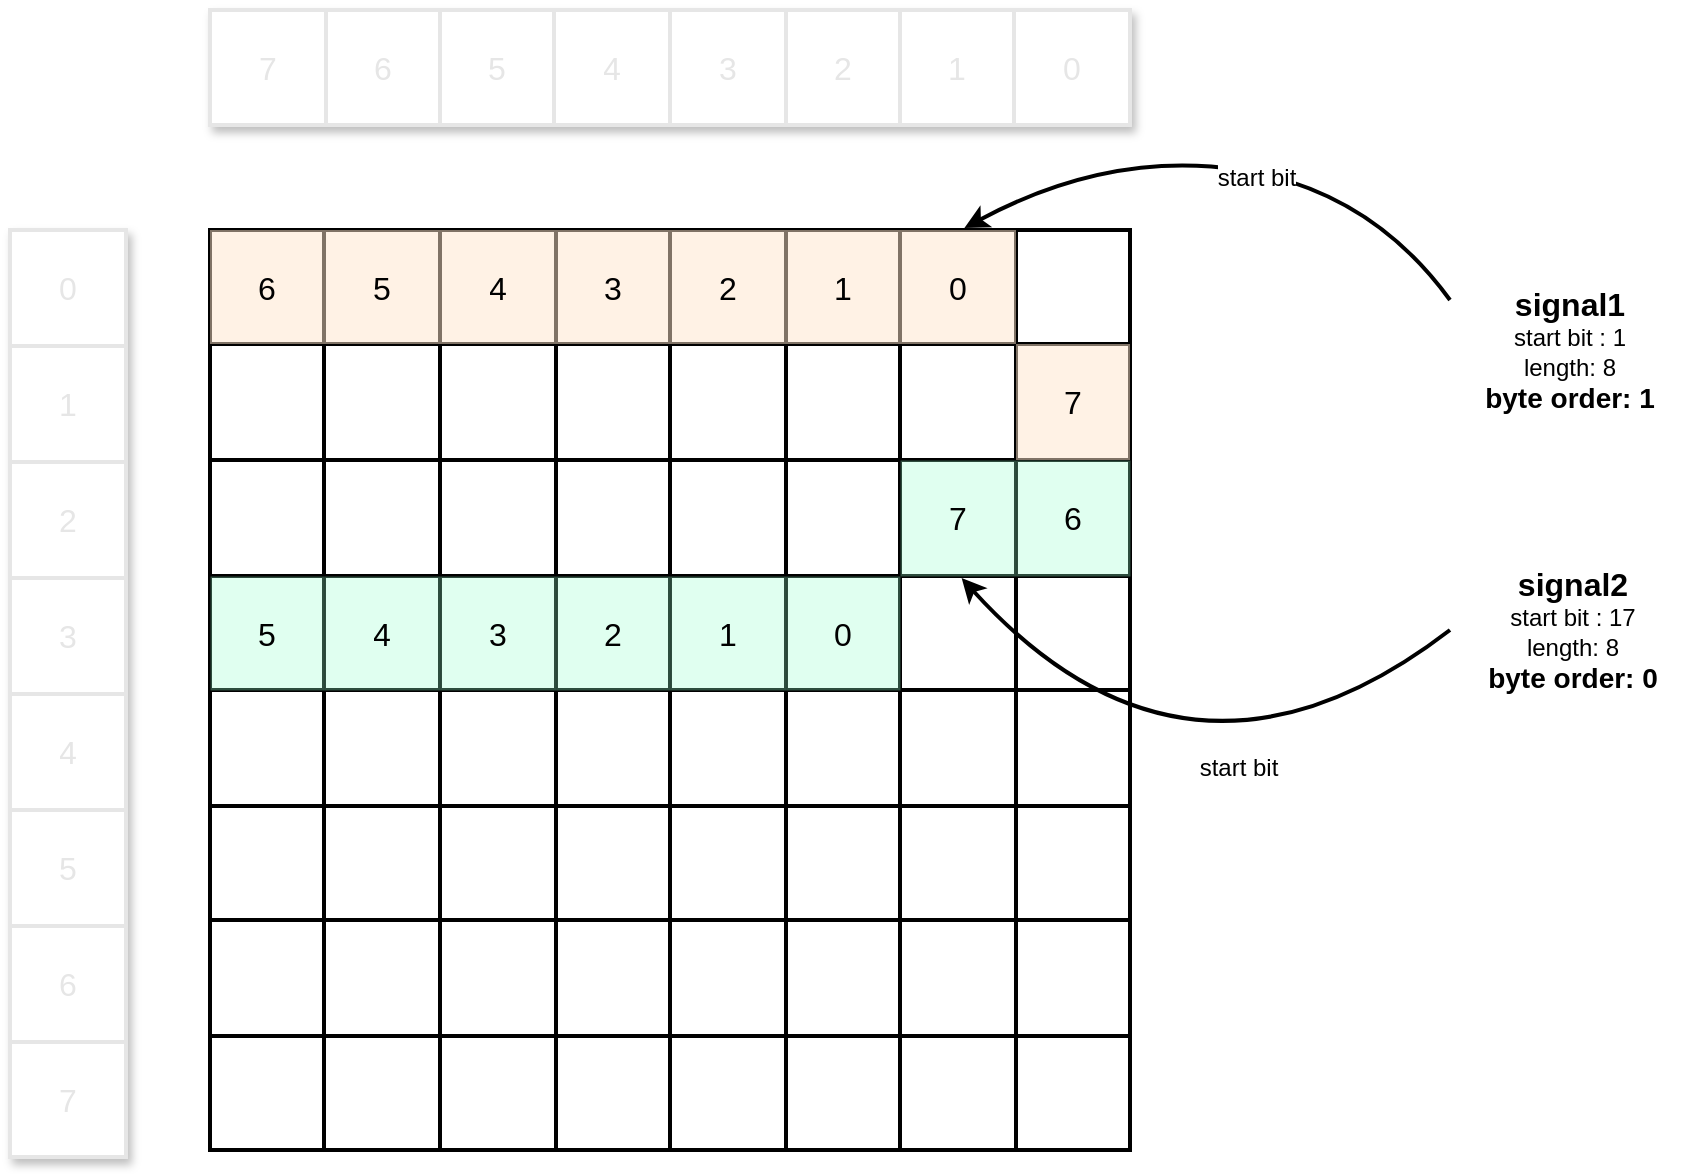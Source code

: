 <mxfile>
    <diagram id="iHhEnUoAAEsK8JWZNkQ2" name="第 1 页">
        <mxGraphModel dx="2842" dy="855" grid="1" gridSize="10" guides="1" tooltips="1" connect="1" arrows="1" fold="1" page="1" pageScale="1" pageWidth="1169" pageHeight="1654" math="0" shadow="0">
            <root>
                <mxCell id="0"/>
                <mxCell id="1" parent="0"/>
                <mxCell id="2" value="" style="shape=table;startSize=0;container=1;collapsible=0;childLayout=tableLayout;fontSize=16;strokeWidth=2;shadow=0;points=[[0,0,0,0,0],[0,0.25,0,0,0],[0,0.5,0,0,0],[0,0.75,0,0,0],[0,1,0,0,0],[0.25,0,0,0,0],[0.25,1,0,0,0],[0.5,0,0,0,0],[0.5,1,0,0,0],[0.75,0,0,0,0],[0.75,1,0,0,0],[1,0,0,0,0],[1,0.25,0,0,0],[1,0.5,0,0,0],[1,0.75,0,0,0],[1,1,0,0,0]];" vertex="1" parent="1">
                    <mxGeometry x="-70" y="140" width="460" height="460" as="geometry"/>
                </mxCell>
                <mxCell id="3" value="" style="shape=tableRow;horizontal=0;startSize=0;swimlaneHead=0;swimlaneBody=0;strokeColor=inherit;top=0;left=0;bottom=0;right=0;collapsible=0;dropTarget=0;fillColor=none;points=[[0,0.5],[1,0.5]];portConstraint=eastwest;fontSize=16;" vertex="1" parent="2">
                    <mxGeometry width="460" height="57" as="geometry"/>
                </mxCell>
                <mxCell id="4" value="6" style="shape=partialRectangle;html=1;whiteSpace=wrap;connectable=0;strokeColor=inherit;overflow=hidden;fillColor=#FFE6CC;top=0;left=0;bottom=0;right=0;pointerEvents=1;fontSize=16;opacity=50;" vertex="1" parent="3">
                    <mxGeometry width="57" height="57" as="geometry">
                        <mxRectangle width="57" height="57" as="alternateBounds"/>
                    </mxGeometry>
                </mxCell>
                <mxCell id="5" value="5" style="shape=partialRectangle;html=1;whiteSpace=wrap;connectable=0;strokeColor=inherit;overflow=hidden;fillColor=#FFE6CC;top=0;left=0;bottom=0;right=0;pointerEvents=1;fontSize=16;opacity=50;" vertex="1" parent="3">
                    <mxGeometry x="57" width="58" height="57" as="geometry">
                        <mxRectangle width="58" height="57" as="alternateBounds"/>
                    </mxGeometry>
                </mxCell>
                <mxCell id="6" value="4" style="shape=partialRectangle;html=1;whiteSpace=wrap;connectable=0;strokeColor=inherit;overflow=hidden;fillColor=#FFE6CC;top=0;left=0;bottom=0;right=0;pointerEvents=1;fontSize=16;opacity=50;" vertex="1" parent="3">
                    <mxGeometry x="115" width="58" height="57" as="geometry">
                        <mxRectangle width="58" height="57" as="alternateBounds"/>
                    </mxGeometry>
                </mxCell>
                <mxCell id="21" value="3" style="shape=partialRectangle;html=1;whiteSpace=wrap;connectable=0;strokeColor=inherit;overflow=hidden;fillColor=#FFE6CC;top=0;left=0;bottom=0;right=0;pointerEvents=1;fontSize=16;opacity=50;" vertex="1" parent="3">
                    <mxGeometry x="173" width="57" height="57" as="geometry">
                        <mxRectangle width="57" height="57" as="alternateBounds"/>
                    </mxGeometry>
                </mxCell>
                <mxCell id="27" value="2" style="shape=partialRectangle;html=1;whiteSpace=wrap;connectable=0;strokeColor=inherit;overflow=hidden;fillColor=#FFE6CC;top=0;left=0;bottom=0;right=0;pointerEvents=1;fontSize=16;opacity=50;" vertex="1" parent="3">
                    <mxGeometry x="230" width="58" height="57" as="geometry">
                        <mxRectangle width="58" height="57" as="alternateBounds"/>
                    </mxGeometry>
                </mxCell>
                <mxCell id="24" value="1" style="shape=partialRectangle;html=1;whiteSpace=wrap;connectable=0;strokeColor=inherit;overflow=hidden;fillColor=#FFE6CC;top=0;left=0;bottom=0;right=0;pointerEvents=1;fontSize=16;opacity=50;" vertex="1" parent="3">
                    <mxGeometry x="288" width="57" height="57" as="geometry">
                        <mxRectangle width="57" height="57" as="alternateBounds"/>
                    </mxGeometry>
                </mxCell>
                <mxCell id="18" value="0" style="shape=partialRectangle;html=1;whiteSpace=wrap;connectable=0;strokeColor=inherit;overflow=hidden;fillColor=#FFE6CC;top=0;left=0;bottom=0;right=0;pointerEvents=1;fontSize=16;opacity=50;" vertex="1" parent="3">
                    <mxGeometry x="345" width="58" height="57" as="geometry">
                        <mxRectangle width="58" height="57" as="alternateBounds"/>
                    </mxGeometry>
                </mxCell>
                <mxCell id="15" style="shape=partialRectangle;html=1;whiteSpace=wrap;connectable=0;strokeColor=inherit;overflow=hidden;fillColor=none;top=0;left=0;bottom=0;right=0;pointerEvents=1;fontSize=16;" vertex="1" parent="3">
                    <mxGeometry x="403" width="57" height="57" as="geometry">
                        <mxRectangle width="57" height="57" as="alternateBounds"/>
                    </mxGeometry>
                </mxCell>
                <mxCell id="7" value="" style="shape=tableRow;horizontal=0;startSize=0;swimlaneHead=0;swimlaneBody=0;strokeColor=inherit;top=0;left=0;bottom=0;right=0;collapsible=0;dropTarget=0;fillColor=none;points=[[0,0.5],[1,0.5]];portConstraint=eastwest;fontSize=16;" vertex="1" parent="2">
                    <mxGeometry y="57" width="460" height="58" as="geometry"/>
                </mxCell>
                <mxCell id="8" value="" style="shape=partialRectangle;html=1;whiteSpace=wrap;connectable=0;strokeColor=inherit;overflow=hidden;fillColor=none;top=0;left=0;bottom=0;right=0;pointerEvents=1;fontSize=16;" vertex="1" parent="7">
                    <mxGeometry width="57" height="58" as="geometry">
                        <mxRectangle width="57" height="58" as="alternateBounds"/>
                    </mxGeometry>
                </mxCell>
                <mxCell id="9" value="" style="shape=partialRectangle;html=1;whiteSpace=wrap;connectable=0;strokeColor=inherit;overflow=hidden;fillColor=none;top=0;left=0;bottom=0;right=0;pointerEvents=1;fontSize=16;" vertex="1" parent="7">
                    <mxGeometry x="57" width="58" height="58" as="geometry">
                        <mxRectangle width="58" height="58" as="alternateBounds"/>
                    </mxGeometry>
                </mxCell>
                <mxCell id="10" value="" style="shape=partialRectangle;html=1;whiteSpace=wrap;connectable=0;strokeColor=inherit;overflow=hidden;fillColor=none;top=0;left=0;bottom=0;right=0;pointerEvents=1;fontSize=16;" vertex="1" parent="7">
                    <mxGeometry x="115" width="58" height="58" as="geometry">
                        <mxRectangle width="58" height="58" as="alternateBounds"/>
                    </mxGeometry>
                </mxCell>
                <mxCell id="22" style="shape=partialRectangle;html=1;whiteSpace=wrap;connectable=0;strokeColor=inherit;overflow=hidden;fillColor=none;top=0;left=0;bottom=0;right=0;pointerEvents=1;fontSize=16;" vertex="1" parent="7">
                    <mxGeometry x="173" width="57" height="58" as="geometry">
                        <mxRectangle width="57" height="58" as="alternateBounds"/>
                    </mxGeometry>
                </mxCell>
                <mxCell id="28" style="shape=partialRectangle;html=1;whiteSpace=wrap;connectable=0;strokeColor=inherit;overflow=hidden;fillColor=none;top=0;left=0;bottom=0;right=0;pointerEvents=1;fontSize=16;" vertex="1" parent="7">
                    <mxGeometry x="230" width="58" height="58" as="geometry">
                        <mxRectangle width="58" height="58" as="alternateBounds"/>
                    </mxGeometry>
                </mxCell>
                <mxCell id="25" style="shape=partialRectangle;html=1;whiteSpace=wrap;connectable=0;strokeColor=inherit;overflow=hidden;fillColor=none;top=0;left=0;bottom=0;right=0;pointerEvents=1;fontSize=16;" vertex="1" parent="7">
                    <mxGeometry x="288" width="57" height="58" as="geometry">
                        <mxRectangle width="57" height="58" as="alternateBounds"/>
                    </mxGeometry>
                </mxCell>
                <mxCell id="19" style="shape=partialRectangle;html=1;whiteSpace=wrap;connectable=0;strokeColor=inherit;overflow=hidden;fillColor=none;top=0;left=0;bottom=0;right=0;pointerEvents=1;fontSize=16;" vertex="1" parent="7">
                    <mxGeometry x="345" width="58" height="58" as="geometry">
                        <mxRectangle width="58" height="58" as="alternateBounds"/>
                    </mxGeometry>
                </mxCell>
                <mxCell id="16" value="7" style="shape=partialRectangle;html=1;whiteSpace=wrap;connectable=0;strokeColor=inherit;overflow=hidden;fillColor=#FFE6CC;top=0;left=0;bottom=0;right=0;pointerEvents=1;fontSize=16;opacity=50;" vertex="1" parent="7">
                    <mxGeometry x="403" width="57" height="58" as="geometry">
                        <mxRectangle width="57" height="58" as="alternateBounds"/>
                    </mxGeometry>
                </mxCell>
                <mxCell id="11" value="" style="shape=tableRow;horizontal=0;startSize=0;swimlaneHead=0;swimlaneBody=0;strokeColor=inherit;top=0;left=0;bottom=0;right=0;collapsible=0;dropTarget=0;fillColor=none;points=[[0,0.5],[1,0.5]];portConstraint=eastwest;fontSize=16;" vertex="1" parent="2">
                    <mxGeometry y="115" width="460" height="58" as="geometry"/>
                </mxCell>
                <mxCell id="12" value="" style="shape=partialRectangle;html=1;whiteSpace=wrap;connectable=0;strokeColor=inherit;overflow=hidden;fillColor=none;top=0;left=0;bottom=0;right=0;pointerEvents=1;fontSize=16;" vertex="1" parent="11">
                    <mxGeometry width="57" height="58" as="geometry">
                        <mxRectangle width="57" height="58" as="alternateBounds"/>
                    </mxGeometry>
                </mxCell>
                <mxCell id="13" value="" style="shape=partialRectangle;html=1;whiteSpace=wrap;connectable=0;strokeColor=inherit;overflow=hidden;fillColor=none;top=0;left=0;bottom=0;right=0;pointerEvents=1;fontSize=16;" vertex="1" parent="11">
                    <mxGeometry x="57" width="58" height="58" as="geometry">
                        <mxRectangle width="58" height="58" as="alternateBounds"/>
                    </mxGeometry>
                </mxCell>
                <mxCell id="14" value="" style="shape=partialRectangle;html=1;whiteSpace=wrap;connectable=0;strokeColor=inherit;overflow=hidden;fillColor=none;top=0;left=0;bottom=0;right=0;pointerEvents=1;fontSize=16;" vertex="1" parent="11">
                    <mxGeometry x="115" width="58" height="58" as="geometry">
                        <mxRectangle width="58" height="58" as="alternateBounds"/>
                    </mxGeometry>
                </mxCell>
                <mxCell id="23" style="shape=partialRectangle;html=1;whiteSpace=wrap;connectable=0;strokeColor=inherit;overflow=hidden;fillColor=none;top=0;left=0;bottom=0;right=0;pointerEvents=1;fontSize=16;" vertex="1" parent="11">
                    <mxGeometry x="173" width="57" height="58" as="geometry">
                        <mxRectangle width="57" height="58" as="alternateBounds"/>
                    </mxGeometry>
                </mxCell>
                <mxCell id="29" style="shape=partialRectangle;html=1;whiteSpace=wrap;connectable=0;strokeColor=inherit;overflow=hidden;fillColor=none;top=0;left=0;bottom=0;right=0;pointerEvents=1;fontSize=16;" vertex="1" parent="11">
                    <mxGeometry x="230" width="58" height="58" as="geometry">
                        <mxRectangle width="58" height="58" as="alternateBounds"/>
                    </mxGeometry>
                </mxCell>
                <mxCell id="26" style="shape=partialRectangle;html=1;whiteSpace=wrap;connectable=0;strokeColor=inherit;overflow=hidden;fillColor=none;top=0;left=0;bottom=0;right=0;pointerEvents=1;fontSize=16;" vertex="1" parent="11">
                    <mxGeometry x="288" width="57" height="58" as="geometry">
                        <mxRectangle width="57" height="58" as="alternateBounds"/>
                    </mxGeometry>
                </mxCell>
                <mxCell id="20" value="7" style="shape=partialRectangle;html=1;whiteSpace=wrap;connectable=0;strokeColor=inherit;overflow=hidden;fillColor=#99FFCC;top=0;left=0;bottom=0;right=0;pointerEvents=1;fontSize=16;strokeWidth=0;opacity=30;" vertex="1" parent="11">
                    <mxGeometry x="345" width="58" height="58" as="geometry">
                        <mxRectangle width="58" height="58" as="alternateBounds"/>
                    </mxGeometry>
                </mxCell>
                <mxCell id="17" value="6" style="shape=partialRectangle;html=1;whiteSpace=wrap;connectable=0;strokeColor=inherit;overflow=hidden;fillColor=#99FFCC;top=0;left=0;bottom=0;right=0;pointerEvents=1;fontSize=16;strokeWidth=0;opacity=30;" vertex="1" parent="11">
                    <mxGeometry x="403" width="57" height="58" as="geometry">
                        <mxRectangle width="57" height="58" as="alternateBounds"/>
                    </mxGeometry>
                </mxCell>
                <mxCell id="30" style="shape=tableRow;horizontal=0;startSize=0;swimlaneHead=0;swimlaneBody=0;strokeColor=inherit;top=0;left=0;bottom=0;right=0;collapsible=0;dropTarget=0;fillColor=none;points=[[0,0.5],[1,0.5]];portConstraint=eastwest;fontSize=16;" vertex="1" parent="2">
                    <mxGeometry y="173" width="460" height="57" as="geometry"/>
                </mxCell>
                <mxCell id="31" value="5" style="shape=partialRectangle;html=1;whiteSpace=wrap;connectable=0;strokeColor=inherit;overflow=hidden;fillColor=#99FFCC;top=0;left=0;bottom=0;right=0;pointerEvents=1;fontSize=16;strokeWidth=0;opacity=30;" vertex="1" parent="30">
                    <mxGeometry width="57" height="57" as="geometry">
                        <mxRectangle width="57" height="57" as="alternateBounds"/>
                    </mxGeometry>
                </mxCell>
                <mxCell id="32" value="4" style="shape=partialRectangle;html=1;whiteSpace=wrap;connectable=0;strokeColor=inherit;overflow=hidden;fillColor=#99FFCC;top=0;left=0;bottom=0;right=0;pointerEvents=1;fontSize=16;strokeWidth=0;opacity=30;" vertex="1" parent="30">
                    <mxGeometry x="57" width="58" height="57" as="geometry">
                        <mxRectangle width="58" height="57" as="alternateBounds"/>
                    </mxGeometry>
                </mxCell>
                <mxCell id="33" value="3" style="shape=partialRectangle;html=1;whiteSpace=wrap;connectable=0;strokeColor=inherit;overflow=hidden;fillColor=#99FFCC;top=0;left=0;bottom=0;right=0;pointerEvents=1;fontSize=16;strokeWidth=0;opacity=30;" vertex="1" parent="30">
                    <mxGeometry x="115" width="58" height="57" as="geometry">
                        <mxRectangle width="58" height="57" as="alternateBounds"/>
                    </mxGeometry>
                </mxCell>
                <mxCell id="34" value="2" style="shape=partialRectangle;html=1;whiteSpace=wrap;connectable=0;strokeColor=inherit;overflow=hidden;fillColor=#99FFCC;top=0;left=0;bottom=0;right=0;pointerEvents=1;fontSize=16;strokeWidth=0;opacity=30;" vertex="1" parent="30">
                    <mxGeometry x="173" width="57" height="57" as="geometry">
                        <mxRectangle width="57" height="57" as="alternateBounds"/>
                    </mxGeometry>
                </mxCell>
                <mxCell id="35" value="1" style="shape=partialRectangle;html=1;whiteSpace=wrap;connectable=0;strokeColor=inherit;overflow=hidden;fillColor=#99FFCC;top=0;left=0;bottom=0;right=0;pointerEvents=1;fontSize=16;strokeWidth=0;opacity=30;" vertex="1" parent="30">
                    <mxGeometry x="230" width="58" height="57" as="geometry">
                        <mxRectangle width="58" height="57" as="alternateBounds"/>
                    </mxGeometry>
                </mxCell>
                <mxCell id="36" value="0" style="shape=partialRectangle;html=1;whiteSpace=wrap;connectable=0;strokeColor=inherit;overflow=hidden;fillColor=#99FFCC;top=0;left=0;bottom=0;right=0;pointerEvents=1;fontSize=16;strokeWidth=0;opacity=30;" vertex="1" parent="30">
                    <mxGeometry x="288" width="57" height="57" as="geometry">
                        <mxRectangle width="57" height="57" as="alternateBounds"/>
                    </mxGeometry>
                </mxCell>
                <mxCell id="37" style="shape=partialRectangle;html=1;whiteSpace=wrap;connectable=0;strokeColor=inherit;overflow=hidden;fillColor=none;top=0;left=0;bottom=0;right=0;pointerEvents=1;fontSize=16;" vertex="1" parent="30">
                    <mxGeometry x="345" width="58" height="57" as="geometry">
                        <mxRectangle width="58" height="57" as="alternateBounds"/>
                    </mxGeometry>
                </mxCell>
                <mxCell id="38" style="shape=partialRectangle;html=1;whiteSpace=wrap;connectable=0;strokeColor=inherit;overflow=hidden;fillColor=none;top=0;left=0;bottom=0;right=0;pointerEvents=1;fontSize=16;" vertex="1" parent="30">
                    <mxGeometry x="403" width="57" height="57" as="geometry">
                        <mxRectangle width="57" height="57" as="alternateBounds"/>
                    </mxGeometry>
                </mxCell>
                <mxCell id="39" style="shape=tableRow;horizontal=0;startSize=0;swimlaneHead=0;swimlaneBody=0;strokeColor=inherit;top=0;left=0;bottom=0;right=0;collapsible=0;dropTarget=0;fillColor=none;points=[[0,0.5],[1,0.5]];portConstraint=eastwest;fontSize=16;" vertex="1" parent="2">
                    <mxGeometry y="230" width="460" height="58" as="geometry"/>
                </mxCell>
                <mxCell id="40" style="shape=partialRectangle;html=1;whiteSpace=wrap;connectable=0;strokeColor=inherit;overflow=hidden;fillColor=none;top=0;left=0;bottom=0;right=0;pointerEvents=1;fontSize=16;" vertex="1" parent="39">
                    <mxGeometry width="57" height="58" as="geometry">
                        <mxRectangle width="57" height="58" as="alternateBounds"/>
                    </mxGeometry>
                </mxCell>
                <mxCell id="41" style="shape=partialRectangle;html=1;whiteSpace=wrap;connectable=0;strokeColor=inherit;overflow=hidden;fillColor=none;top=0;left=0;bottom=0;right=0;pointerEvents=1;fontSize=16;" vertex="1" parent="39">
                    <mxGeometry x="57" width="58" height="58" as="geometry">
                        <mxRectangle width="58" height="58" as="alternateBounds"/>
                    </mxGeometry>
                </mxCell>
                <mxCell id="42" style="shape=partialRectangle;html=1;whiteSpace=wrap;connectable=0;strokeColor=inherit;overflow=hidden;fillColor=none;top=0;left=0;bottom=0;right=0;pointerEvents=1;fontSize=16;" vertex="1" parent="39">
                    <mxGeometry x="115" width="58" height="58" as="geometry">
                        <mxRectangle width="58" height="58" as="alternateBounds"/>
                    </mxGeometry>
                </mxCell>
                <mxCell id="43" style="shape=partialRectangle;html=1;whiteSpace=wrap;connectable=0;strokeColor=inherit;overflow=hidden;fillColor=none;top=0;left=0;bottom=0;right=0;pointerEvents=1;fontSize=16;" vertex="1" parent="39">
                    <mxGeometry x="173" width="57" height="58" as="geometry">
                        <mxRectangle width="57" height="58" as="alternateBounds"/>
                    </mxGeometry>
                </mxCell>
                <mxCell id="44" style="shape=partialRectangle;html=1;whiteSpace=wrap;connectable=0;strokeColor=inherit;overflow=hidden;fillColor=none;top=0;left=0;bottom=0;right=0;pointerEvents=1;fontSize=16;" vertex="1" parent="39">
                    <mxGeometry x="230" width="58" height="58" as="geometry">
                        <mxRectangle width="58" height="58" as="alternateBounds"/>
                    </mxGeometry>
                </mxCell>
                <mxCell id="45" style="shape=partialRectangle;html=1;whiteSpace=wrap;connectable=0;strokeColor=inherit;overflow=hidden;fillColor=none;top=0;left=0;bottom=0;right=0;pointerEvents=1;fontSize=16;" vertex="1" parent="39">
                    <mxGeometry x="288" width="57" height="58" as="geometry">
                        <mxRectangle width="57" height="58" as="alternateBounds"/>
                    </mxGeometry>
                </mxCell>
                <mxCell id="46" style="shape=partialRectangle;html=1;whiteSpace=wrap;connectable=0;strokeColor=inherit;overflow=hidden;fillColor=none;top=0;left=0;bottom=0;right=0;pointerEvents=1;fontSize=16;" vertex="1" parent="39">
                    <mxGeometry x="345" width="58" height="58" as="geometry">
                        <mxRectangle width="58" height="58" as="alternateBounds"/>
                    </mxGeometry>
                </mxCell>
                <mxCell id="47" style="shape=partialRectangle;html=1;whiteSpace=wrap;connectable=0;strokeColor=inherit;overflow=hidden;fillColor=none;top=0;left=0;bottom=0;right=0;pointerEvents=1;fontSize=16;" vertex="1" parent="39">
                    <mxGeometry x="403" width="57" height="58" as="geometry">
                        <mxRectangle width="57" height="58" as="alternateBounds"/>
                    </mxGeometry>
                </mxCell>
                <mxCell id="48" style="shape=tableRow;horizontal=0;startSize=0;swimlaneHead=0;swimlaneBody=0;strokeColor=inherit;top=0;left=0;bottom=0;right=0;collapsible=0;dropTarget=0;fillColor=none;points=[[0,0.5],[1,0.5]];portConstraint=eastwest;fontSize=16;" vertex="1" parent="2">
                    <mxGeometry y="288" width="460" height="57" as="geometry"/>
                </mxCell>
                <mxCell id="49" style="shape=partialRectangle;html=1;whiteSpace=wrap;connectable=0;strokeColor=inherit;overflow=hidden;fillColor=none;top=0;left=0;bottom=0;right=0;pointerEvents=1;fontSize=16;" vertex="1" parent="48">
                    <mxGeometry width="57" height="57" as="geometry">
                        <mxRectangle width="57" height="57" as="alternateBounds"/>
                    </mxGeometry>
                </mxCell>
                <mxCell id="50" style="shape=partialRectangle;html=1;whiteSpace=wrap;connectable=0;strokeColor=inherit;overflow=hidden;fillColor=none;top=0;left=0;bottom=0;right=0;pointerEvents=1;fontSize=16;" vertex="1" parent="48">
                    <mxGeometry x="57" width="58" height="57" as="geometry">
                        <mxRectangle width="58" height="57" as="alternateBounds"/>
                    </mxGeometry>
                </mxCell>
                <mxCell id="51" style="shape=partialRectangle;html=1;whiteSpace=wrap;connectable=0;strokeColor=inherit;overflow=hidden;fillColor=none;top=0;left=0;bottom=0;right=0;pointerEvents=1;fontSize=16;" vertex="1" parent="48">
                    <mxGeometry x="115" width="58" height="57" as="geometry">
                        <mxRectangle width="58" height="57" as="alternateBounds"/>
                    </mxGeometry>
                </mxCell>
                <mxCell id="52" style="shape=partialRectangle;html=1;whiteSpace=wrap;connectable=0;strokeColor=inherit;overflow=hidden;fillColor=none;top=0;left=0;bottom=0;right=0;pointerEvents=1;fontSize=16;" vertex="1" parent="48">
                    <mxGeometry x="173" width="57" height="57" as="geometry">
                        <mxRectangle width="57" height="57" as="alternateBounds"/>
                    </mxGeometry>
                </mxCell>
                <mxCell id="53" style="shape=partialRectangle;html=1;whiteSpace=wrap;connectable=0;strokeColor=inherit;overflow=hidden;fillColor=none;top=0;left=0;bottom=0;right=0;pointerEvents=1;fontSize=16;" vertex="1" parent="48">
                    <mxGeometry x="230" width="58" height="57" as="geometry">
                        <mxRectangle width="58" height="57" as="alternateBounds"/>
                    </mxGeometry>
                </mxCell>
                <mxCell id="54" style="shape=partialRectangle;html=1;whiteSpace=wrap;connectable=0;strokeColor=inherit;overflow=hidden;fillColor=none;top=0;left=0;bottom=0;right=0;pointerEvents=1;fontSize=16;" vertex="1" parent="48">
                    <mxGeometry x="288" width="57" height="57" as="geometry">
                        <mxRectangle width="57" height="57" as="alternateBounds"/>
                    </mxGeometry>
                </mxCell>
                <mxCell id="55" style="shape=partialRectangle;html=1;whiteSpace=wrap;connectable=0;strokeColor=inherit;overflow=hidden;fillColor=none;top=0;left=0;bottom=0;right=0;pointerEvents=1;fontSize=16;" vertex="1" parent="48">
                    <mxGeometry x="345" width="58" height="57" as="geometry">
                        <mxRectangle width="58" height="57" as="alternateBounds"/>
                    </mxGeometry>
                </mxCell>
                <mxCell id="56" style="shape=partialRectangle;html=1;whiteSpace=wrap;connectable=0;strokeColor=inherit;overflow=hidden;fillColor=none;top=0;left=0;bottom=0;right=0;pointerEvents=1;fontSize=16;" vertex="1" parent="48">
                    <mxGeometry x="403" width="57" height="57" as="geometry">
                        <mxRectangle width="57" height="57" as="alternateBounds"/>
                    </mxGeometry>
                </mxCell>
                <mxCell id="57" style="shape=tableRow;horizontal=0;startSize=0;swimlaneHead=0;swimlaneBody=0;strokeColor=inherit;top=0;left=0;bottom=0;right=0;collapsible=0;dropTarget=0;fillColor=none;points=[[0,0.5],[1,0.5]];portConstraint=eastwest;fontSize=16;" vertex="1" parent="2">
                    <mxGeometry y="345" width="460" height="58" as="geometry"/>
                </mxCell>
                <mxCell id="58" style="shape=partialRectangle;html=1;whiteSpace=wrap;connectable=0;strokeColor=inherit;overflow=hidden;fillColor=none;top=0;left=0;bottom=0;right=0;pointerEvents=1;fontSize=16;" vertex="1" parent="57">
                    <mxGeometry width="57" height="58" as="geometry">
                        <mxRectangle width="57" height="58" as="alternateBounds"/>
                    </mxGeometry>
                </mxCell>
                <mxCell id="59" style="shape=partialRectangle;html=1;whiteSpace=wrap;connectable=0;strokeColor=inherit;overflow=hidden;fillColor=none;top=0;left=0;bottom=0;right=0;pointerEvents=1;fontSize=16;" vertex="1" parent="57">
                    <mxGeometry x="57" width="58" height="58" as="geometry">
                        <mxRectangle width="58" height="58" as="alternateBounds"/>
                    </mxGeometry>
                </mxCell>
                <mxCell id="60" style="shape=partialRectangle;html=1;whiteSpace=wrap;connectable=0;strokeColor=inherit;overflow=hidden;fillColor=none;top=0;left=0;bottom=0;right=0;pointerEvents=1;fontSize=16;" vertex="1" parent="57">
                    <mxGeometry x="115" width="58" height="58" as="geometry">
                        <mxRectangle width="58" height="58" as="alternateBounds"/>
                    </mxGeometry>
                </mxCell>
                <mxCell id="61" style="shape=partialRectangle;html=1;whiteSpace=wrap;connectable=0;strokeColor=inherit;overflow=hidden;fillColor=none;top=0;left=0;bottom=0;right=0;pointerEvents=1;fontSize=16;" vertex="1" parent="57">
                    <mxGeometry x="173" width="57" height="58" as="geometry">
                        <mxRectangle width="57" height="58" as="alternateBounds"/>
                    </mxGeometry>
                </mxCell>
                <mxCell id="62" style="shape=partialRectangle;html=1;whiteSpace=wrap;connectable=0;strokeColor=inherit;overflow=hidden;fillColor=none;top=0;left=0;bottom=0;right=0;pointerEvents=1;fontSize=16;" vertex="1" parent="57">
                    <mxGeometry x="230" width="58" height="58" as="geometry">
                        <mxRectangle width="58" height="58" as="alternateBounds"/>
                    </mxGeometry>
                </mxCell>
                <mxCell id="63" style="shape=partialRectangle;html=1;whiteSpace=wrap;connectable=0;strokeColor=inherit;overflow=hidden;fillColor=none;top=0;left=0;bottom=0;right=0;pointerEvents=1;fontSize=16;" vertex="1" parent="57">
                    <mxGeometry x="288" width="57" height="58" as="geometry">
                        <mxRectangle width="57" height="58" as="alternateBounds"/>
                    </mxGeometry>
                </mxCell>
                <mxCell id="64" style="shape=partialRectangle;html=1;whiteSpace=wrap;connectable=0;strokeColor=inherit;overflow=hidden;fillColor=none;top=0;left=0;bottom=0;right=0;pointerEvents=1;fontSize=16;" vertex="1" parent="57">
                    <mxGeometry x="345" width="58" height="58" as="geometry">
                        <mxRectangle width="58" height="58" as="alternateBounds"/>
                    </mxGeometry>
                </mxCell>
                <mxCell id="65" style="shape=partialRectangle;html=1;whiteSpace=wrap;connectable=0;strokeColor=inherit;overflow=hidden;fillColor=none;top=0;left=0;bottom=0;right=0;pointerEvents=1;fontSize=16;" vertex="1" parent="57">
                    <mxGeometry x="403" width="57" height="58" as="geometry">
                        <mxRectangle width="57" height="58" as="alternateBounds"/>
                    </mxGeometry>
                </mxCell>
                <mxCell id="66" style="shape=tableRow;horizontal=0;startSize=0;swimlaneHead=0;swimlaneBody=0;strokeColor=inherit;top=0;left=0;bottom=0;right=0;collapsible=0;dropTarget=0;fillColor=none;points=[[0,0.5],[1,0.5]];portConstraint=eastwest;fontSize=16;" vertex="1" parent="2">
                    <mxGeometry y="403" width="460" height="57" as="geometry"/>
                </mxCell>
                <mxCell id="67" style="shape=partialRectangle;html=1;whiteSpace=wrap;connectable=0;strokeColor=inherit;overflow=hidden;fillColor=none;top=0;left=0;bottom=0;right=0;pointerEvents=1;fontSize=16;" vertex="1" parent="66">
                    <mxGeometry width="57" height="57" as="geometry">
                        <mxRectangle width="57" height="57" as="alternateBounds"/>
                    </mxGeometry>
                </mxCell>
                <mxCell id="68" style="shape=partialRectangle;html=1;whiteSpace=wrap;connectable=0;strokeColor=inherit;overflow=hidden;fillColor=none;top=0;left=0;bottom=0;right=0;pointerEvents=1;fontSize=16;" vertex="1" parent="66">
                    <mxGeometry x="57" width="58" height="57" as="geometry">
                        <mxRectangle width="58" height="57" as="alternateBounds"/>
                    </mxGeometry>
                </mxCell>
                <mxCell id="69" style="shape=partialRectangle;html=1;whiteSpace=wrap;connectable=0;strokeColor=inherit;overflow=hidden;fillColor=none;top=0;left=0;bottom=0;right=0;pointerEvents=1;fontSize=16;" vertex="1" parent="66">
                    <mxGeometry x="115" width="58" height="57" as="geometry">
                        <mxRectangle width="58" height="57" as="alternateBounds"/>
                    </mxGeometry>
                </mxCell>
                <mxCell id="70" style="shape=partialRectangle;html=1;whiteSpace=wrap;connectable=0;strokeColor=inherit;overflow=hidden;fillColor=none;top=0;left=0;bottom=0;right=0;pointerEvents=1;fontSize=16;" vertex="1" parent="66">
                    <mxGeometry x="173" width="57" height="57" as="geometry">
                        <mxRectangle width="57" height="57" as="alternateBounds"/>
                    </mxGeometry>
                </mxCell>
                <mxCell id="71" style="shape=partialRectangle;html=1;whiteSpace=wrap;connectable=0;strokeColor=inherit;overflow=hidden;fillColor=none;top=0;left=0;bottom=0;right=0;pointerEvents=1;fontSize=16;" vertex="1" parent="66">
                    <mxGeometry x="230" width="58" height="57" as="geometry">
                        <mxRectangle width="58" height="57" as="alternateBounds"/>
                    </mxGeometry>
                </mxCell>
                <mxCell id="72" style="shape=partialRectangle;html=1;whiteSpace=wrap;connectable=0;strokeColor=inherit;overflow=hidden;fillColor=none;top=0;left=0;bottom=0;right=0;pointerEvents=1;fontSize=16;" vertex="1" parent="66">
                    <mxGeometry x="288" width="57" height="57" as="geometry">
                        <mxRectangle width="57" height="57" as="alternateBounds"/>
                    </mxGeometry>
                </mxCell>
                <mxCell id="73" style="shape=partialRectangle;html=1;whiteSpace=wrap;connectable=0;strokeColor=inherit;overflow=hidden;fillColor=none;top=0;left=0;bottom=0;right=0;pointerEvents=1;fontSize=16;" vertex="1" parent="66">
                    <mxGeometry x="345" width="58" height="57" as="geometry">
                        <mxRectangle width="58" height="57" as="alternateBounds"/>
                    </mxGeometry>
                </mxCell>
                <mxCell id="74" style="shape=partialRectangle;html=1;whiteSpace=wrap;connectable=0;strokeColor=inherit;overflow=hidden;fillColor=none;top=0;left=0;bottom=0;right=0;pointerEvents=1;fontSize=16;" vertex="1" parent="66">
                    <mxGeometry x="403" width="57" height="57" as="geometry">
                        <mxRectangle width="57" height="57" as="alternateBounds"/>
                    </mxGeometry>
                </mxCell>
                <mxCell id="75" value="&lt;b&gt;&lt;font style=&quot;font-size: 16px;&quot;&gt;signal1&lt;/font&gt;&lt;/b&gt;&lt;div&gt;start bit : 1&lt;/div&gt;&lt;div&gt;length: 8&lt;/div&gt;&lt;div&gt;&lt;b&gt;&lt;font style=&quot;font-size: 14px;&quot;&gt;byte order: 1&lt;/font&gt;&lt;/b&gt;&lt;/div&gt;" style="text;html=1;align=center;verticalAlign=middle;whiteSpace=wrap;rounded=0;" vertex="1" parent="1">
                    <mxGeometry x="550" y="150" width="120" height="100" as="geometry"/>
                </mxCell>
                <mxCell id="76" value="&lt;font style=&quot;font-size: 16px;&quot;&gt;&lt;b&gt;signal2&lt;/b&gt;&lt;/font&gt;&lt;div&gt;start bit : 17&lt;/div&gt;&lt;div&gt;length: 8&lt;/div&gt;&lt;div&gt;&lt;b&gt;&lt;font style=&quot;font-size: 14px;&quot;&gt;byte order: 0&lt;/font&gt;&lt;/b&gt;&lt;/div&gt;" style="text;html=1;align=center;verticalAlign=middle;whiteSpace=wrap;rounded=0;" vertex="1" parent="1">
                    <mxGeometry x="550" y="290" width="122.5" height="100" as="geometry"/>
                </mxCell>
                <mxCell id="77" value="" style="curved=1;endArrow=classic;html=1;exitX=0;exitY=0.5;exitDx=0;exitDy=0;strokeWidth=2;entryX=0.817;entryY=0.018;entryDx=0;entryDy=0;entryPerimeter=0;" edge="1" parent="1" source="76" target="30">
                    <mxGeometry width="50" height="50" relative="1" as="geometry">
                        <mxPoint x="670" y="470" as="sourcePoint"/>
                        <mxPoint x="500" y="400" as="targetPoint"/>
                        <Array as="points">
                            <mxPoint x="420" y="440"/>
                        </Array>
                    </mxGeometry>
                </mxCell>
                <mxCell id="80" value="start bit" style="edgeLabel;html=1;align=center;verticalAlign=middle;resizable=0;points=[];fontSize=12;" vertex="1" connectable="0" parent="77">
                    <mxGeometry x="-0.244" y="-10" relative="1" as="geometry">
                        <mxPoint as="offset"/>
                    </mxGeometry>
                </mxCell>
                <mxCell id="78" value="" style="curved=1;endArrow=classic;html=1;entryX=0.82;entryY=-0.018;entryDx=0;entryDy=0;entryPerimeter=0;exitX=0;exitY=0.25;exitDx=0;exitDy=0;strokeWidth=2;" edge="1" parent="1" source="75" target="3">
                    <mxGeometry width="50" height="50" relative="1" as="geometry">
                        <mxPoint x="470" y="170" as="sourcePoint"/>
                        <mxPoint x="520" y="120" as="targetPoint"/>
                        <Array as="points">
                            <mxPoint x="510" y="120"/>
                            <mxPoint x="380" y="100"/>
                        </Array>
                    </mxGeometry>
                </mxCell>
                <mxCell id="79" value="start bit" style="edgeLabel;html=1;align=center;verticalAlign=middle;resizable=0;points=[];fontSize=12;" vertex="1" connectable="0" parent="78">
                    <mxGeometry x="-0.112" y="3" relative="1" as="geometry">
                        <mxPoint as="offset"/>
                    </mxGeometry>
                </mxCell>
                <mxCell id="81" value="" style="shape=table;startSize=0;container=1;collapsible=0;childLayout=tableLayout;fontSize=16;strokeWidth=2;strokeColor=#E6E6E6;fontColor=#E6E6E6;textShadow=0;shadow=1;" vertex="1" parent="1">
                    <mxGeometry x="-70" y="30" width="460" height="57.5" as="geometry"/>
                </mxCell>
                <mxCell id="82" value="" style="shape=tableRow;horizontal=0;startSize=0;swimlaneHead=0;swimlaneBody=0;strokeColor=inherit;top=0;left=0;bottom=0;right=0;collapsible=0;dropTarget=0;fillColor=none;points=[[0,0.5],[1,0.5]];portConstraint=eastwest;fontSize=16;" vertex="1" parent="81">
                    <mxGeometry width="460" height="58" as="geometry"/>
                </mxCell>
                <mxCell id="83" value="7" style="shape=partialRectangle;html=1;whiteSpace=wrap;connectable=0;strokeColor=inherit;overflow=hidden;fillColor=none;top=0;left=0;bottom=0;right=0;pointerEvents=1;fontSize=16;fontColor=#E6E6E6;" vertex="1" parent="82">
                    <mxGeometry width="58" height="58" as="geometry">
                        <mxRectangle width="58" height="58" as="alternateBounds"/>
                    </mxGeometry>
                </mxCell>
                <mxCell id="84" value="6" style="shape=partialRectangle;html=1;whiteSpace=wrap;connectable=0;strokeColor=inherit;overflow=hidden;fillColor=none;top=0;left=0;bottom=0;right=0;pointerEvents=1;fontSize=16;fontColor=#E6E6E6;" vertex="1" parent="82">
                    <mxGeometry x="58" width="57" height="58" as="geometry">
                        <mxRectangle width="57" height="58" as="alternateBounds"/>
                    </mxGeometry>
                </mxCell>
                <mxCell id="85" value="5" style="shape=partialRectangle;html=1;whiteSpace=wrap;connectable=0;strokeColor=inherit;overflow=hidden;fillColor=none;top=0;left=0;bottom=0;right=0;pointerEvents=1;fontSize=16;fontColor=#E6E6E6;" vertex="1" parent="82">
                    <mxGeometry x="115" width="57" height="58" as="geometry">
                        <mxRectangle width="57" height="58" as="alternateBounds"/>
                    </mxGeometry>
                </mxCell>
                <mxCell id="94" value="4" style="shape=partialRectangle;html=1;whiteSpace=wrap;connectable=0;strokeColor=inherit;overflow=hidden;fillColor=none;top=0;left=0;bottom=0;right=0;pointerEvents=1;fontSize=16;fontColor=#E6E6E6;" vertex="1" parent="82">
                    <mxGeometry x="172" width="58" height="58" as="geometry">
                        <mxRectangle width="58" height="58" as="alternateBounds"/>
                    </mxGeometry>
                </mxCell>
                <mxCell id="95" value="3" style="shape=partialRectangle;html=1;whiteSpace=wrap;connectable=0;strokeColor=inherit;overflow=hidden;fillColor=none;top=0;left=0;bottom=0;right=0;pointerEvents=1;fontSize=16;fontColor=#E6E6E6;" vertex="1" parent="82">
                    <mxGeometry x="230" width="58" height="58" as="geometry">
                        <mxRectangle width="58" height="58" as="alternateBounds"/>
                    </mxGeometry>
                </mxCell>
                <mxCell id="96" value="2" style="shape=partialRectangle;html=1;whiteSpace=wrap;connectable=0;strokeColor=inherit;overflow=hidden;fillColor=none;top=0;left=0;bottom=0;right=0;pointerEvents=1;fontSize=16;fontColor=#E6E6E6;" vertex="1" parent="82">
                    <mxGeometry x="288" width="57" height="58" as="geometry">
                        <mxRectangle width="57" height="58" as="alternateBounds"/>
                    </mxGeometry>
                </mxCell>
                <mxCell id="97" value="1" style="shape=partialRectangle;html=1;whiteSpace=wrap;connectable=0;strokeColor=inherit;overflow=hidden;fillColor=none;top=0;left=0;bottom=0;right=0;pointerEvents=1;fontSize=16;fontColor=#E6E6E6;" vertex="1" parent="82">
                    <mxGeometry x="345" width="57" height="58" as="geometry">
                        <mxRectangle width="57" height="58" as="alternateBounds"/>
                    </mxGeometry>
                </mxCell>
                <mxCell id="98" value="0" style="shape=partialRectangle;html=1;whiteSpace=wrap;connectable=0;strokeColor=inherit;overflow=hidden;fillColor=none;top=0;left=0;bottom=0;right=0;pointerEvents=1;fontSize=16;fontColor=#E6E6E6;" vertex="1" parent="82">
                    <mxGeometry x="402" width="58" height="58" as="geometry">
                        <mxRectangle width="58" height="58" as="alternateBounds"/>
                    </mxGeometry>
                </mxCell>
                <mxCell id="109" value="" style="shape=table;startSize=0;container=1;collapsible=0;childLayout=tableLayout;fontSize=16;strokeWidth=2;strokeColor=#E6E6E6;fontColor=#E6E6E6;textShadow=0;shadow=1;" vertex="1" parent="1">
                    <mxGeometry x="-170" y="140" width="58" height="463.5" as="geometry"/>
                </mxCell>
                <mxCell id="110" value="" style="shape=tableRow;horizontal=0;startSize=0;swimlaneHead=0;swimlaneBody=0;strokeColor=inherit;top=0;left=0;bottom=0;right=0;collapsible=0;dropTarget=0;fillColor=none;points=[[0,0.5],[1,0.5]];portConstraint=eastwest;fontSize=16;" vertex="1" parent="109">
                    <mxGeometry width="58" height="58" as="geometry"/>
                </mxCell>
                <mxCell id="111" value="0" style="shape=partialRectangle;html=1;whiteSpace=wrap;connectable=0;strokeColor=inherit;overflow=hidden;fillColor=none;top=0;left=0;bottom=0;right=0;pointerEvents=1;fontSize=16;fontColor=#E6E6E6;" vertex="1" parent="110">
                    <mxGeometry width="58" height="58" as="geometry">
                        <mxRectangle width="58" height="58" as="alternateBounds"/>
                    </mxGeometry>
                </mxCell>
                <mxCell id="119" style="shape=tableRow;horizontal=0;startSize=0;swimlaneHead=0;swimlaneBody=0;strokeColor=inherit;top=0;left=0;bottom=0;right=0;collapsible=0;dropTarget=0;fillColor=none;points=[[0,0.5],[1,0.5]];portConstraint=eastwest;fontSize=16;" vertex="1" parent="109">
                    <mxGeometry y="58" width="58" height="58" as="geometry"/>
                </mxCell>
                <mxCell id="120" value="1" style="shape=partialRectangle;html=1;whiteSpace=wrap;connectable=0;strokeColor=inherit;overflow=hidden;fillColor=none;top=0;left=0;bottom=0;right=0;pointerEvents=1;fontSize=16;fontColor=#E6E6E6;" vertex="1" parent="119">
                    <mxGeometry width="58" height="58" as="geometry">
                        <mxRectangle width="58" height="58" as="alternateBounds"/>
                    </mxGeometry>
                </mxCell>
                <mxCell id="121" style="shape=tableRow;horizontal=0;startSize=0;swimlaneHead=0;swimlaneBody=0;strokeColor=inherit;top=0;left=0;bottom=0;right=0;collapsible=0;dropTarget=0;fillColor=none;points=[[0,0.5],[1,0.5]];portConstraint=eastwest;fontSize=16;" vertex="1" parent="109">
                    <mxGeometry y="116" width="58" height="58" as="geometry"/>
                </mxCell>
                <mxCell id="122" value="2" style="shape=partialRectangle;html=1;whiteSpace=wrap;connectable=0;strokeColor=inherit;overflow=hidden;fillColor=none;top=0;left=0;bottom=0;right=0;pointerEvents=1;fontSize=16;fontColor=#E6E6E6;" vertex="1" parent="121">
                    <mxGeometry width="58" height="58" as="geometry">
                        <mxRectangle width="58" height="58" as="alternateBounds"/>
                    </mxGeometry>
                </mxCell>
                <mxCell id="123" style="shape=tableRow;horizontal=0;startSize=0;swimlaneHead=0;swimlaneBody=0;strokeColor=inherit;top=0;left=0;bottom=0;right=0;collapsible=0;dropTarget=0;fillColor=none;points=[[0,0.5],[1,0.5]];portConstraint=eastwest;fontSize=16;" vertex="1" parent="109">
                    <mxGeometry y="174" width="58" height="58" as="geometry"/>
                </mxCell>
                <mxCell id="124" value="3" style="shape=partialRectangle;html=1;whiteSpace=wrap;connectable=0;strokeColor=inherit;overflow=hidden;fillColor=none;top=0;left=0;bottom=0;right=0;pointerEvents=1;fontSize=16;fontColor=#E6E6E6;" vertex="1" parent="123">
                    <mxGeometry width="58" height="58" as="geometry">
                        <mxRectangle width="58" height="58" as="alternateBounds"/>
                    </mxGeometry>
                </mxCell>
                <mxCell id="125" style="shape=tableRow;horizontal=0;startSize=0;swimlaneHead=0;swimlaneBody=0;strokeColor=inherit;top=0;left=0;bottom=0;right=0;collapsible=0;dropTarget=0;fillColor=none;points=[[0,0.5],[1,0.5]];portConstraint=eastwest;fontSize=16;" vertex="1" parent="109">
                    <mxGeometry y="232" width="58" height="58" as="geometry"/>
                </mxCell>
                <mxCell id="126" value="4" style="shape=partialRectangle;html=1;whiteSpace=wrap;connectable=0;strokeColor=inherit;overflow=hidden;fillColor=none;top=0;left=0;bottom=0;right=0;pointerEvents=1;fontSize=16;fontColor=#E6E6E6;" vertex="1" parent="125">
                    <mxGeometry width="58" height="58" as="geometry">
                        <mxRectangle width="58" height="58" as="alternateBounds"/>
                    </mxGeometry>
                </mxCell>
                <mxCell id="127" style="shape=tableRow;horizontal=0;startSize=0;swimlaneHead=0;swimlaneBody=0;strokeColor=inherit;top=0;left=0;bottom=0;right=0;collapsible=0;dropTarget=0;fillColor=none;points=[[0,0.5],[1,0.5]];portConstraint=eastwest;fontSize=16;" vertex="1" parent="109">
                    <mxGeometry y="290" width="58" height="58" as="geometry"/>
                </mxCell>
                <mxCell id="128" value="5" style="shape=partialRectangle;html=1;whiteSpace=wrap;connectable=0;strokeColor=inherit;overflow=hidden;fillColor=none;top=0;left=0;bottom=0;right=0;pointerEvents=1;fontSize=16;fontColor=#E6E6E6;" vertex="1" parent="127">
                    <mxGeometry width="58" height="58" as="geometry">
                        <mxRectangle width="58" height="58" as="alternateBounds"/>
                    </mxGeometry>
                </mxCell>
                <mxCell id="129" style="shape=tableRow;horizontal=0;startSize=0;swimlaneHead=0;swimlaneBody=0;strokeColor=inherit;top=0;left=0;bottom=0;right=0;collapsible=0;dropTarget=0;fillColor=none;points=[[0,0.5],[1,0.5]];portConstraint=eastwest;fontSize=16;" vertex="1" parent="109">
                    <mxGeometry y="348" width="58" height="58" as="geometry"/>
                </mxCell>
                <mxCell id="130" value="6" style="shape=partialRectangle;html=1;whiteSpace=wrap;connectable=0;strokeColor=inherit;overflow=hidden;fillColor=none;top=0;left=0;bottom=0;right=0;pointerEvents=1;fontSize=16;fontColor=#E6E6E6;" vertex="1" parent="129">
                    <mxGeometry width="58" height="58" as="geometry">
                        <mxRectangle width="58" height="58" as="alternateBounds"/>
                    </mxGeometry>
                </mxCell>
                <mxCell id="131" style="shape=tableRow;horizontal=0;startSize=0;swimlaneHead=0;swimlaneBody=0;strokeColor=inherit;top=0;left=0;bottom=0;right=0;collapsible=0;dropTarget=0;fillColor=none;points=[[0,0.5],[1,0.5]];portConstraint=eastwest;fontSize=16;" vertex="1" parent="109">
                    <mxGeometry y="406" width="58" height="58" as="geometry"/>
                </mxCell>
                <mxCell id="132" value="7" style="shape=partialRectangle;html=1;whiteSpace=wrap;connectable=0;strokeColor=inherit;overflow=hidden;fillColor=none;top=0;left=0;bottom=0;right=0;pointerEvents=1;fontSize=16;fontColor=#E6E6E6;" vertex="1" parent="131">
                    <mxGeometry width="58" height="58" as="geometry">
                        <mxRectangle width="58" height="58" as="alternateBounds"/>
                    </mxGeometry>
                </mxCell>
            </root>
        </mxGraphModel>
    </diagram>
</mxfile>